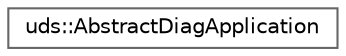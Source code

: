 digraph "Graphical Class Hierarchy"
{
 // LATEX_PDF_SIZE
  bgcolor="transparent";
  edge [fontname=Helvetica,fontsize=10,labelfontname=Helvetica,labelfontsize=10];
  node [fontname=Helvetica,fontsize=10,shape=box,height=0.2,width=0.4];
  rankdir="LR";
  Node0 [id="Node000000",label="uds::AbstractDiagApplication",height=0.2,width=0.4,color="grey40", fillcolor="white", style="filled",URL="$de/de6/classuds_1_1AbstractDiagApplication.html",tooltip=" "];
}
